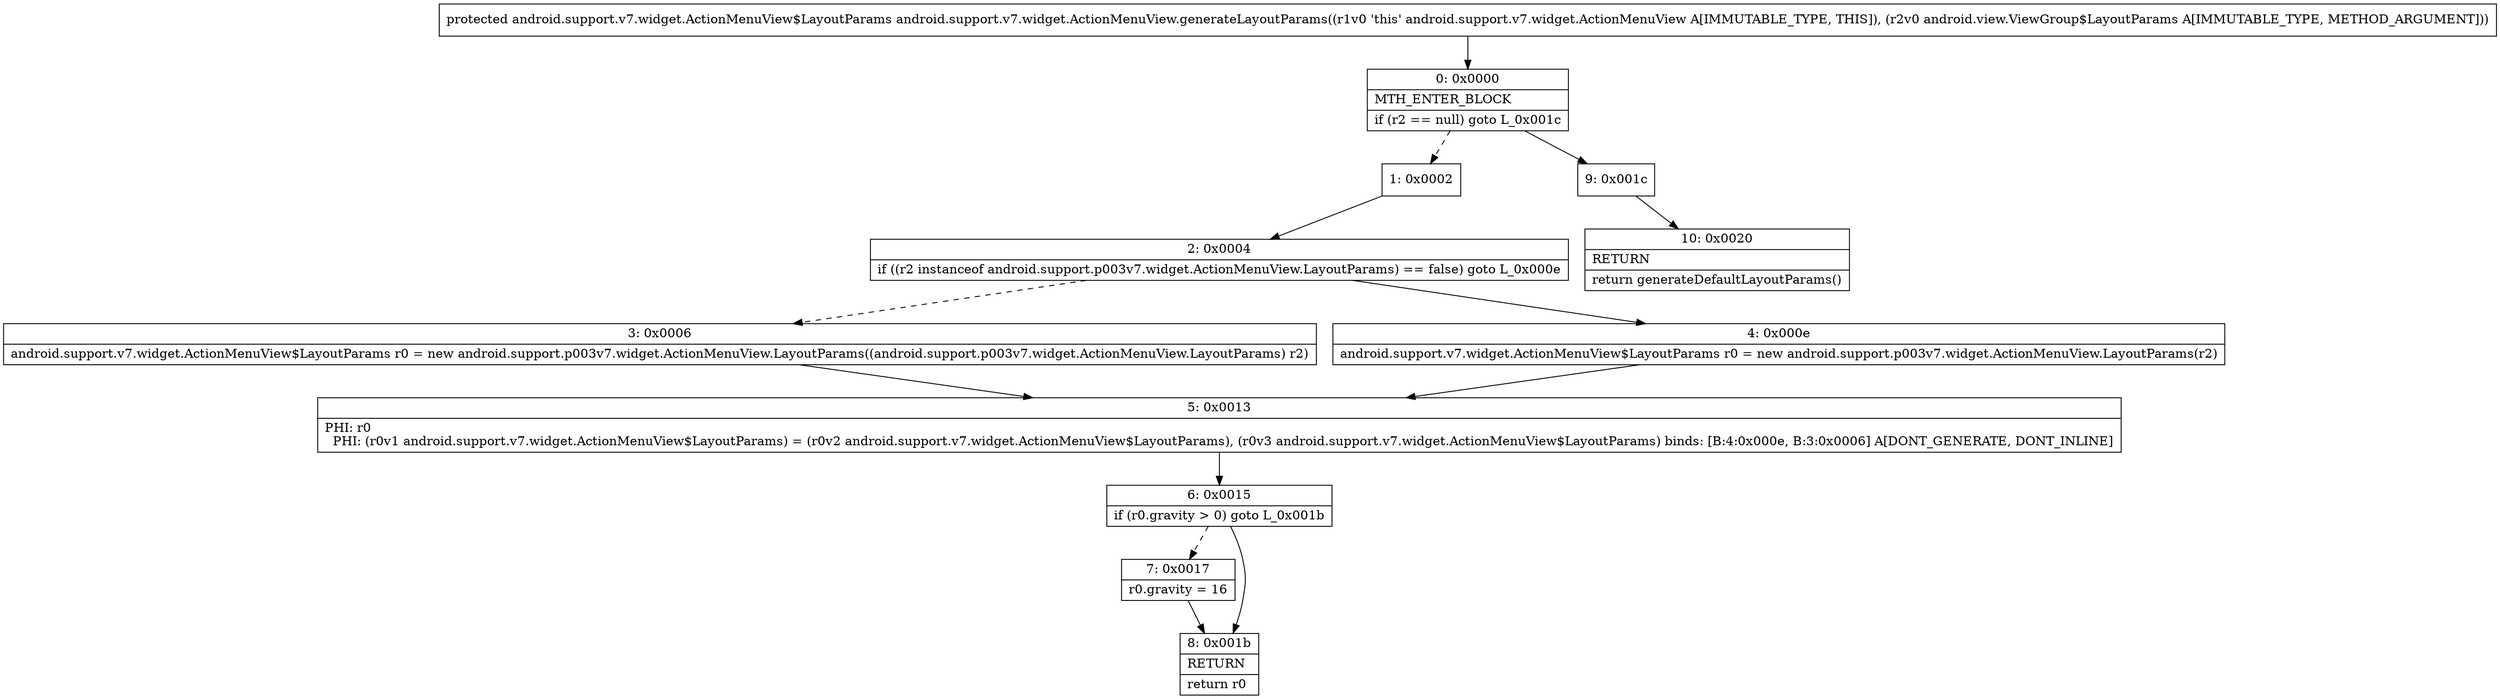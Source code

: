 digraph "CFG forandroid.support.v7.widget.ActionMenuView.generateLayoutParams(Landroid\/view\/ViewGroup$LayoutParams;)Landroid\/support\/v7\/widget\/ActionMenuView$LayoutParams;" {
Node_0 [shape=record,label="{0\:\ 0x0000|MTH_ENTER_BLOCK\l|if (r2 == null) goto L_0x001c\l}"];
Node_1 [shape=record,label="{1\:\ 0x0002}"];
Node_2 [shape=record,label="{2\:\ 0x0004|if ((r2 instanceof android.support.p003v7.widget.ActionMenuView.LayoutParams) == false) goto L_0x000e\l}"];
Node_3 [shape=record,label="{3\:\ 0x0006|android.support.v7.widget.ActionMenuView$LayoutParams r0 = new android.support.p003v7.widget.ActionMenuView.LayoutParams((android.support.p003v7.widget.ActionMenuView.LayoutParams) r2)\l}"];
Node_4 [shape=record,label="{4\:\ 0x000e|android.support.v7.widget.ActionMenuView$LayoutParams r0 = new android.support.p003v7.widget.ActionMenuView.LayoutParams(r2)\l}"];
Node_5 [shape=record,label="{5\:\ 0x0013|PHI: r0 \l  PHI: (r0v1 android.support.v7.widget.ActionMenuView$LayoutParams) = (r0v2 android.support.v7.widget.ActionMenuView$LayoutParams), (r0v3 android.support.v7.widget.ActionMenuView$LayoutParams) binds: [B:4:0x000e, B:3:0x0006] A[DONT_GENERATE, DONT_INLINE]\l}"];
Node_6 [shape=record,label="{6\:\ 0x0015|if (r0.gravity \> 0) goto L_0x001b\l}"];
Node_7 [shape=record,label="{7\:\ 0x0017|r0.gravity = 16\l}"];
Node_8 [shape=record,label="{8\:\ 0x001b|RETURN\l|return r0\l}"];
Node_9 [shape=record,label="{9\:\ 0x001c}"];
Node_10 [shape=record,label="{10\:\ 0x0020|RETURN\l|return generateDefaultLayoutParams()\l}"];
MethodNode[shape=record,label="{protected android.support.v7.widget.ActionMenuView$LayoutParams android.support.v7.widget.ActionMenuView.generateLayoutParams((r1v0 'this' android.support.v7.widget.ActionMenuView A[IMMUTABLE_TYPE, THIS]), (r2v0 android.view.ViewGroup$LayoutParams A[IMMUTABLE_TYPE, METHOD_ARGUMENT])) }"];
MethodNode -> Node_0;
Node_0 -> Node_1[style=dashed];
Node_0 -> Node_9;
Node_1 -> Node_2;
Node_2 -> Node_3[style=dashed];
Node_2 -> Node_4;
Node_3 -> Node_5;
Node_4 -> Node_5;
Node_5 -> Node_6;
Node_6 -> Node_7[style=dashed];
Node_6 -> Node_8;
Node_7 -> Node_8;
Node_9 -> Node_10;
}

